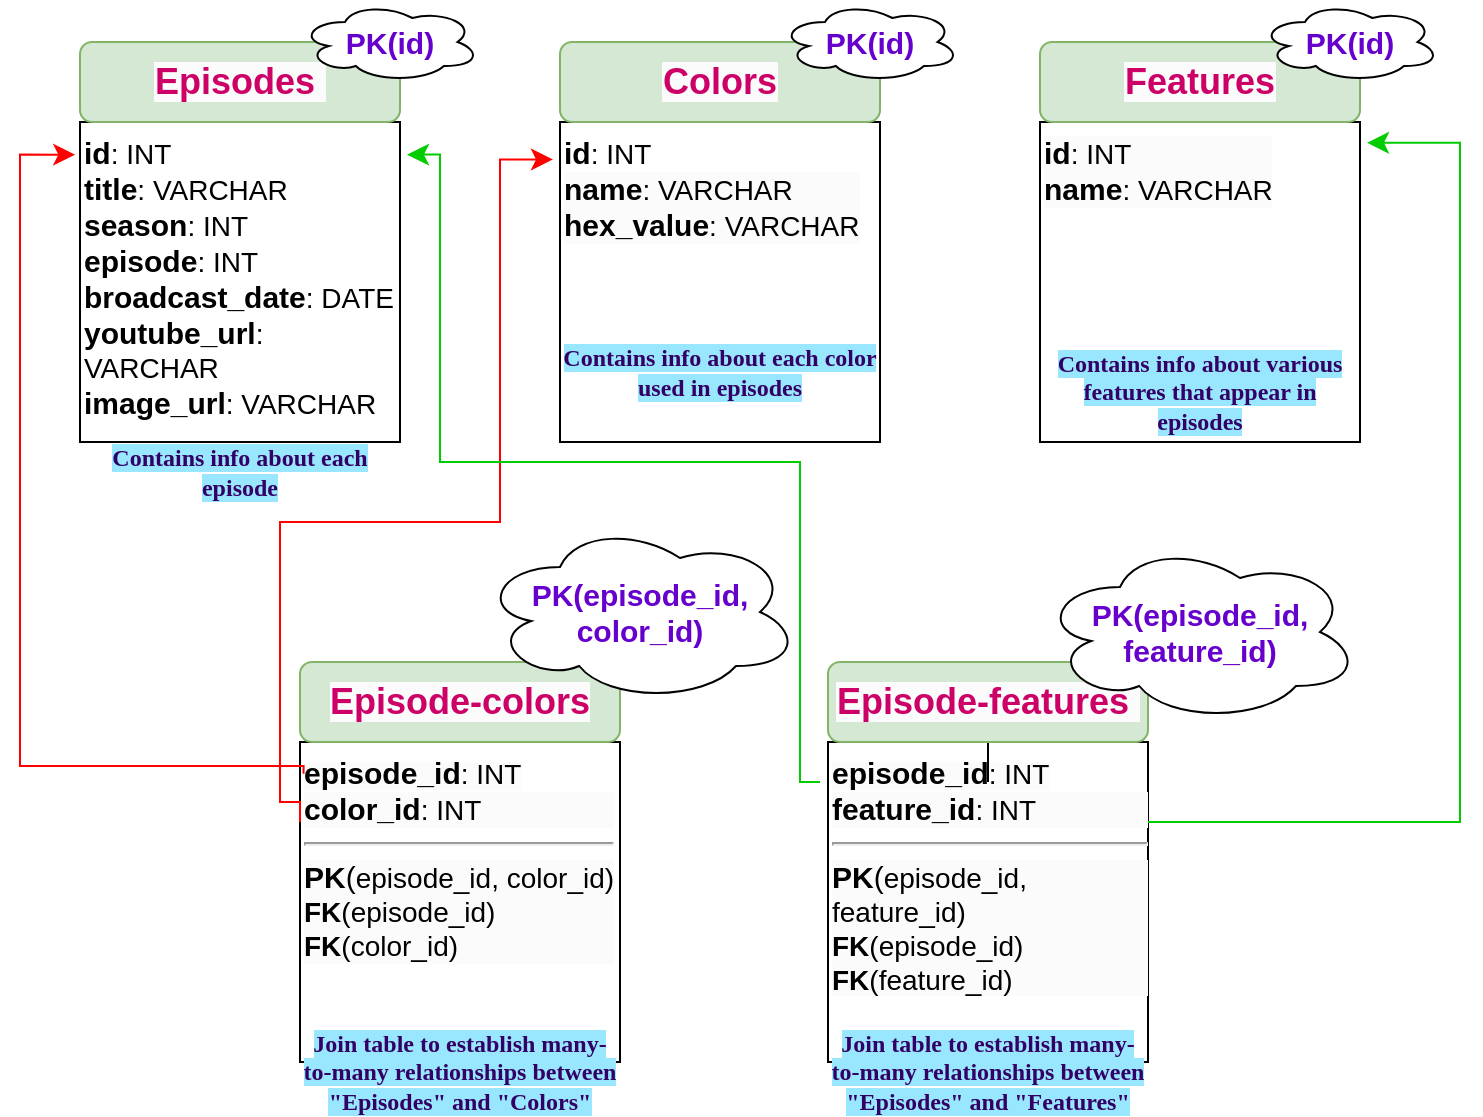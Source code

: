 <mxfile version="24.7.3" type="github">
  <diagram name="Страница — 1" id="gNsdggUAv6wqMfL3cF9R">
    <mxGraphModel dx="940" dy="866" grid="1" gridSize="10" guides="1" tooltips="1" connect="1" arrows="1" fold="1" page="1" pageScale="1" pageWidth="827" pageHeight="1169" math="0" shadow="0">
      <root>
        <mxCell id="0" />
        <mxCell id="1" parent="0" />
        <mxCell id="ET-WqSmqZq0KiV_rPKmN-1" value="&lt;font style=&quot;&quot;&gt;&lt;b style=&quot;&quot;&gt;&lt;font style=&quot;font-size: 15px;&quot;&gt;id&lt;/font&gt;&lt;/b&gt;&lt;span style=&quot;font-size: 14px;&quot;&gt;: INT&lt;/span&gt;&lt;/font&gt;&lt;div style=&quot;&quot;&gt;&lt;font style=&quot;&quot;&gt;&lt;b style=&quot;&quot;&gt;&lt;font style=&quot;font-size: 15px;&quot;&gt;title&lt;/font&gt;&lt;/b&gt;&lt;span style=&quot;font-size: 14px;&quot;&gt;: VARCHAR&lt;/span&gt;&lt;/font&gt;&lt;/div&gt;&lt;div style=&quot;&quot;&gt;&lt;font style=&quot;&quot;&gt;&lt;b style=&quot;&quot;&gt;&lt;font style=&quot;font-size: 15px;&quot;&gt;season&lt;/font&gt;&lt;/b&gt;&lt;span style=&quot;font-size: 14px;&quot;&gt;: INT&lt;/span&gt;&lt;/font&gt;&lt;/div&gt;&lt;div style=&quot;&quot;&gt;&lt;font style=&quot;font-size: 15px;&quot;&gt;&lt;b&gt;episode&lt;/b&gt;&lt;/font&gt;&lt;font style=&quot;font-size: 14px;&quot;&gt;: INT&lt;/font&gt;&lt;/div&gt;&lt;div style=&quot;&quot;&gt;&lt;font style=&quot;&quot;&gt;&lt;b style=&quot;&quot;&gt;&lt;font style=&quot;font-size: 15px;&quot;&gt;broadcast_date&lt;/font&gt;&lt;/b&gt;&lt;span style=&quot;font-size: 14px;&quot;&gt;: DATE&lt;/span&gt;&lt;/font&gt;&lt;/div&gt;&lt;div style=&quot;&quot;&gt;&lt;font style=&quot;&quot;&gt;&lt;b style=&quot;&quot;&gt;&lt;font style=&quot;font-size: 15px;&quot;&gt;youtube_url&lt;/font&gt;&lt;/b&gt;&lt;span style=&quot;font-size: 14px;&quot;&gt;: VARCHAR&lt;/span&gt;&lt;/font&gt;&lt;/div&gt;&lt;div style=&quot;&quot;&gt;&lt;font style=&quot;font-size: 15px;&quot;&gt;&lt;b&gt;image_url&lt;/b&gt;&lt;/font&gt;&lt;font style=&quot;font-size: 14px;&quot;&gt;: VARCHAR&lt;/font&gt;&lt;/div&gt;" style="whiteSpace=wrap;html=1;aspect=fixed;align=left;verticalAlign=top;" vertex="1" parent="1">
          <mxGeometry x="40" y="80" width="160" height="160" as="geometry" />
        </mxCell>
        <mxCell id="ET-WqSmqZq0KiV_rPKmN-2" value="&lt;font style=&quot;forced-color-adjust: none; color: rgb(0, 0, 0); font-family: Helvetica; font-size: 12px; font-style: normal; font-variant-ligatures: normal; font-variant-caps: normal; font-weight: 400; letter-spacing: normal; orphans: 2; text-indent: 0px; text-transform: none; widows: 2; word-spacing: 0px; -webkit-text-stroke-width: 0px; white-space: normal; background-color: rgb(251, 251, 251); text-decoration-thickness: initial; text-decoration-style: initial; text-decoration-color: initial;&quot;&gt;&lt;b style=&quot;forced-color-adjust: none;&quot;&gt;&lt;font style=&quot;forced-color-adjust: none; font-size: 15px;&quot;&gt;episode_id&lt;/font&gt;&lt;/b&gt;&lt;span style=&quot;forced-color-adjust: none; font-size: 14px;&quot;&gt;: INT&lt;/span&gt;&lt;/font&gt;&lt;div style=&quot;forced-color-adjust: none; color: rgb(0, 0, 0); font-family: Helvetica; font-style: normal; font-variant-ligatures: normal; font-variant-caps: normal; letter-spacing: normal; orphans: 2; text-indent: 0px; text-transform: none; widows: 2; word-spacing: 0px; -webkit-text-stroke-width: 0px; white-space: normal; background-color: rgb(251, 251, 251); text-decoration-thickness: initial; text-decoration-style: initial; text-decoration-color: initial;&quot;&gt;&lt;font style=&quot;forced-color-adjust: none;&quot;&gt;&lt;span style=&quot;forced-color-adjust: none; font-size: 15px;&quot;&gt;&lt;b&gt;color_id&lt;/b&gt;&lt;/span&gt;&lt;span style=&quot;font-size: 14px; font-weight: 400; forced-color-adjust: none;&quot;&gt;: INT&lt;/span&gt;&lt;/font&gt;&lt;/div&gt;&lt;div style=&quot;forced-color-adjust: none; color: rgb(0, 0, 0); font-family: Helvetica; font-style: normal; font-variant-ligatures: normal; font-variant-caps: normal; letter-spacing: normal; orphans: 2; text-indent: 0px; text-transform: none; widows: 2; word-spacing: 0px; -webkit-text-stroke-width: 0px; white-space: normal; background-color: rgb(251, 251, 251); text-decoration-thickness: initial; text-decoration-style: initial; text-decoration-color: initial;&quot;&gt;&lt;font style=&quot;forced-color-adjust: none;&quot;&gt;&lt;span style=&quot;font-size: 14px; font-weight: 400; forced-color-adjust: none;&quot;&gt;&lt;hr&gt;&lt;/span&gt;&lt;/font&gt;&lt;/div&gt;&lt;div style=&quot;forced-color-adjust: none; color: rgb(0, 0, 0); font-family: Helvetica; font-style: normal; font-variant-ligatures: normal; font-variant-caps: normal; letter-spacing: normal; orphans: 2; text-indent: 0px; text-transform: none; widows: 2; word-spacing: 0px; -webkit-text-stroke-width: 0px; white-space: normal; background-color: rgb(251, 251, 251); text-decoration-thickness: initial; text-decoration-style: initial; text-decoration-color: initial;&quot;&gt;&lt;font style=&quot;forced-color-adjust: none;&quot;&gt;&lt;span style=&quot;forced-color-adjust: none;&quot;&gt;&lt;span style=&quot;font-size: 15px;&quot;&gt;&lt;b&gt;PK&lt;/b&gt;(&lt;/span&gt;&lt;span style=&quot;font-size: 14px;&quot;&gt;episode_id, color_id)&lt;/span&gt;&lt;/span&gt;&lt;/font&gt;&lt;/div&gt;&lt;div style=&quot;forced-color-adjust: none; color: rgb(0, 0, 0); font-family: Helvetica; font-style: normal; font-variant-ligatures: normal; font-variant-caps: normal; letter-spacing: normal; orphans: 2; text-indent: 0px; text-transform: none; widows: 2; word-spacing: 0px; -webkit-text-stroke-width: 0px; white-space: normal; background-color: rgb(251, 251, 251); text-decoration-thickness: initial; text-decoration-style: initial; text-decoration-color: initial;&quot;&gt;&lt;font style=&quot;forced-color-adjust: none;&quot;&gt;&lt;span style=&quot;forced-color-adjust: none;&quot;&gt;&lt;span style=&quot;font-size: 14px;&quot;&gt;&lt;b&gt;FK&lt;/b&gt;(episode_id)&lt;/span&gt;&lt;/span&gt;&lt;/font&gt;&lt;/div&gt;&lt;div style=&quot;forced-color-adjust: none; color: rgb(0, 0, 0); font-family: Helvetica; font-style: normal; font-variant-ligatures: normal; font-variant-caps: normal; letter-spacing: normal; orphans: 2; text-indent: 0px; text-transform: none; widows: 2; word-spacing: 0px; -webkit-text-stroke-width: 0px; white-space: normal; background-color: rgb(251, 251, 251); text-decoration-thickness: initial; text-decoration-style: initial; text-decoration-color: initial;&quot;&gt;&lt;font style=&quot;forced-color-adjust: none;&quot;&gt;&lt;span style=&quot;forced-color-adjust: none;&quot;&gt;&lt;span style=&quot;font-size: 14px;&quot;&gt;&lt;b&gt;FK&lt;/b&gt;(color_id)&lt;/span&gt;&lt;/span&gt;&lt;/font&gt;&lt;/div&gt;" style="whiteSpace=wrap;html=1;aspect=fixed;align=left;verticalAlign=top;" vertex="1" parent="1">
          <mxGeometry x="150" y="390" width="160" height="160" as="geometry" />
        </mxCell>
        <mxCell id="ET-WqSmqZq0KiV_rPKmN-3" value="&lt;div style=&quot;&quot;&gt;&lt;b&gt;&lt;font style=&quot;font-size: 15px;&quot;&gt;id&lt;/font&gt;&lt;/b&gt;&lt;span style=&quot;font-size: 14px;&quot;&gt;: INT&lt;/span&gt;&lt;/div&gt;&lt;div style=&quot;forced-color-adjust: none; color: rgb(0, 0, 0); font-family: Helvetica; font-style: normal; font-variant-ligatures: normal; font-variant-caps: normal; letter-spacing: normal; orphans: 2; text-indent: 0px; text-transform: none; widows: 2; word-spacing: 0px; -webkit-text-stroke-width: 0px; white-space: normal; background-color: rgb(251, 251, 251); text-decoration-thickness: initial; text-decoration-style: initial; text-decoration-color: initial;&quot;&gt;&lt;font style=&quot;forced-color-adjust: none;&quot;&gt;&lt;span style=&quot;forced-color-adjust: none; font-size: 15px;&quot;&gt;&lt;b&gt;name&lt;/b&gt;&lt;/span&gt;&lt;span style=&quot;font-size: 14px; font-weight: 400; forced-color-adjust: none;&quot;&gt;: VARCHAR&lt;/span&gt;&lt;/font&gt;&lt;/div&gt;&lt;div style=&quot;forced-color-adjust: none; color: rgb(0, 0, 0); font-family: Helvetica; font-size: 12px; font-style: normal; font-variant-ligatures: normal; font-variant-caps: normal; font-weight: 400; letter-spacing: normal; orphans: 2; text-indent: 0px; text-transform: none; widows: 2; word-spacing: 0px; -webkit-text-stroke-width: 0px; white-space: normal; background-color: rgb(251, 251, 251); text-decoration-thickness: initial; text-decoration-style: initial; text-decoration-color: initial;&quot;&gt;&lt;font style=&quot;forced-color-adjust: none;&quot;&gt;&lt;b style=&quot;forced-color-adjust: none;&quot;&gt;&lt;font style=&quot;forced-color-adjust: none; font-size: 15px;&quot;&gt;hex_value&lt;/font&gt;&lt;/b&gt;&lt;span style=&quot;forced-color-adjust: none; font-size: 14px;&quot;&gt;: VARCHAR&lt;/span&gt;&lt;/font&gt;&lt;/div&gt;" style="whiteSpace=wrap;html=1;aspect=fixed;verticalAlign=top;align=left;" vertex="1" parent="1">
          <mxGeometry x="280" y="80" width="160" height="160" as="geometry" />
        </mxCell>
        <mxCell id="ET-WqSmqZq0KiV_rPKmN-4" value="&lt;font style=&quot;forced-color-adjust: none; color: rgb(0, 0, 0); font-family: Helvetica; font-size: 12px; font-style: normal; font-variant-ligatures: normal; font-variant-caps: normal; font-weight: 400; letter-spacing: normal; orphans: 2; text-indent: 0px; text-transform: none; widows: 2; word-spacing: 0px; -webkit-text-stroke-width: 0px; white-space: normal; text-decoration-thickness: initial; text-decoration-style: initial; text-decoration-color: initial; background-color: rgb(251, 251, 251);&quot;&gt;&lt;b style=&quot;forced-color-adjust: none;&quot;&gt;&lt;font style=&quot;forced-color-adjust: none; font-size: 15px;&quot;&gt;episode_id&lt;/font&gt;&lt;/b&gt;&lt;span style=&quot;forced-color-adjust: none; font-size: 14px;&quot;&gt;: INT&lt;/span&gt;&lt;/font&gt;&lt;div style=&quot;forced-color-adjust: none; color: rgb(0, 0, 0); font-family: Helvetica; font-size: 12px; font-style: normal; font-variant-ligatures: normal; font-variant-caps: normal; font-weight: 400; letter-spacing: normal; orphans: 2; text-indent: 0px; text-transform: none; widows: 2; word-spacing: 0px; -webkit-text-stroke-width: 0px; white-space: normal; text-decoration-thickness: initial; text-decoration-style: initial; text-decoration-color: initial; background-color: rgb(251, 251, 251);&quot;&gt;&lt;font style=&quot;forced-color-adjust: none;&quot;&gt;&lt;span style=&quot;forced-color-adjust: none; font-size: 15px;&quot;&gt;&lt;b style=&quot;forced-color-adjust: none;&quot;&gt;feature_id&lt;/b&gt;&lt;/span&gt;&lt;span style=&quot;forced-color-adjust: none; font-size: 14px; font-weight: 400;&quot;&gt;: INT&lt;/span&gt;&lt;/font&gt;&lt;/div&gt;&lt;div style=&quot;forced-color-adjust: none; color: rgb(0, 0, 0); font-family: Helvetica; font-size: 12px; font-style: normal; font-variant-ligatures: normal; font-variant-caps: normal; font-weight: 400; letter-spacing: normal; orphans: 2; text-indent: 0px; text-transform: none; widows: 2; word-spacing: 0px; -webkit-text-stroke-width: 0px; white-space: normal; text-decoration-thickness: initial; text-decoration-style: initial; text-decoration-color: initial; background-color: rgb(251, 251, 251);&quot;&gt;&lt;font style=&quot;forced-color-adjust: none;&quot;&gt;&lt;span style=&quot;forced-color-adjust: none; font-size: 14px; font-weight: 400;&quot;&gt;&lt;hr style=&quot;forced-color-adjust: none;&quot;&gt;&lt;/span&gt;&lt;/font&gt;&lt;/div&gt;&lt;div style=&quot;forced-color-adjust: none; color: rgb(0, 0, 0); font-family: Helvetica; font-size: 12px; font-style: normal; font-variant-ligatures: normal; font-variant-caps: normal; font-weight: 400; letter-spacing: normal; orphans: 2; text-indent: 0px; text-transform: none; widows: 2; word-spacing: 0px; -webkit-text-stroke-width: 0px; white-space: normal; text-decoration-thickness: initial; text-decoration-style: initial; text-decoration-color: initial; background-color: rgb(251, 251, 251);&quot;&gt;&lt;font style=&quot;forced-color-adjust: none;&quot;&gt;&lt;span style=&quot;forced-color-adjust: none;&quot;&gt;&lt;span style=&quot;forced-color-adjust: none; font-size: 15px;&quot;&gt;&lt;b style=&quot;forced-color-adjust: none;&quot;&gt;PK&lt;/b&gt;(&lt;/span&gt;&lt;span style=&quot;forced-color-adjust: none; font-size: 14px;&quot;&gt;episode_id, feature_id)&lt;/span&gt;&lt;/span&gt;&lt;/font&gt;&lt;/div&gt;&lt;div style=&quot;forced-color-adjust: none; color: rgb(0, 0, 0); font-family: Helvetica; font-size: 12px; font-style: normal; font-variant-ligatures: normal; font-variant-caps: normal; font-weight: 400; letter-spacing: normal; orphans: 2; text-indent: 0px; text-transform: none; widows: 2; word-spacing: 0px; -webkit-text-stroke-width: 0px; white-space: normal; text-decoration-thickness: initial; text-decoration-style: initial; text-decoration-color: initial; background-color: rgb(251, 251, 251);&quot;&gt;&lt;font style=&quot;forced-color-adjust: none;&quot;&gt;&lt;span style=&quot;forced-color-adjust: none;&quot;&gt;&lt;span style=&quot;forced-color-adjust: none; font-size: 14px;&quot;&gt;&lt;b style=&quot;forced-color-adjust: none;&quot;&gt;FK&lt;/b&gt;(episode_id)&lt;/span&gt;&lt;/span&gt;&lt;/font&gt;&lt;/div&gt;&lt;div style=&quot;forced-color-adjust: none; color: rgb(0, 0, 0); font-family: Helvetica; font-size: 12px; font-style: normal; font-variant-ligatures: normal; font-variant-caps: normal; font-weight: 400; letter-spacing: normal; orphans: 2; text-indent: 0px; text-transform: none; widows: 2; word-spacing: 0px; -webkit-text-stroke-width: 0px; white-space: normal; text-decoration-thickness: initial; text-decoration-style: initial; text-decoration-color: initial; background-color: rgb(251, 251, 251);&quot;&gt;&lt;font style=&quot;forced-color-adjust: none;&quot;&gt;&lt;span style=&quot;forced-color-adjust: none;&quot;&gt;&lt;span style=&quot;forced-color-adjust: none; font-size: 14px;&quot;&gt;&lt;b style=&quot;forced-color-adjust: none;&quot;&gt;FK&lt;/b&gt;(feature_id)&lt;/span&gt;&lt;/span&gt;&lt;/font&gt;&lt;/div&gt;" style="whiteSpace=wrap;html=1;aspect=fixed;verticalAlign=top;align=left;" vertex="1" parent="1">
          <mxGeometry x="414" y="390" width="160" height="160" as="geometry" />
        </mxCell>
        <mxCell id="ET-WqSmqZq0KiV_rPKmN-5" value="&lt;div style=&quot;forced-color-adjust: none; color: rgb(0, 0, 0); font-family: Helvetica; font-size: 12px; font-style: normal; font-variant-ligatures: normal; font-variant-caps: normal; font-weight: 400; letter-spacing: normal; orphans: 2; text-indent: 0px; text-transform: none; widows: 2; word-spacing: 0px; -webkit-text-stroke-width: 0px; white-space: normal; background-color: rgb(251, 251, 251); text-decoration-thickness: initial; text-decoration-style: initial; text-decoration-color: initial;&quot;&gt;&lt;b style=&quot;forced-color-adjust: none;&quot;&gt;&lt;font style=&quot;forced-color-adjust: none; font-size: 15px;&quot;&gt;id&lt;/font&gt;&lt;/b&gt;&lt;span style=&quot;forced-color-adjust: none; font-size: 14px;&quot;&gt;: INT&lt;/span&gt;&lt;/div&gt;&lt;div style=&quot;forced-color-adjust: none; color: rgb(0, 0, 0); font-family: Helvetica; font-size: 12px; font-style: normal; font-variant-ligatures: normal; font-variant-caps: normal; font-weight: 400; letter-spacing: normal; orphans: 2; text-indent: 0px; text-transform: none; widows: 2; word-spacing: 0px; -webkit-text-stroke-width: 0px; white-space: normal; text-decoration-thickness: initial; text-decoration-style: initial; text-decoration-color: initial; background-color: rgb(251, 251, 251);&quot;&gt;&lt;font style=&quot;forced-color-adjust: none;&quot;&gt;&lt;span style=&quot;forced-color-adjust: none; font-size: 15px;&quot;&gt;&lt;b style=&quot;forced-color-adjust: none;&quot;&gt;name&lt;/b&gt;&lt;/span&gt;&lt;span style=&quot;forced-color-adjust: none; font-size: 14px; font-weight: 400;&quot;&gt;: VARCHAR&lt;/span&gt;&lt;/font&gt;&lt;/div&gt;" style="whiteSpace=wrap;html=1;aspect=fixed;verticalAlign=top;align=left;" vertex="1" parent="1">
          <mxGeometry x="520" y="80" width="160" height="160" as="geometry" />
        </mxCell>
        <mxCell id="ET-WqSmqZq0KiV_rPKmN-7" value="&lt;meta charset=&quot;utf-8&quot;&gt;&lt;span style=&quot;color: rgb(204, 0, 102); font-family: Helvetica; font-size: 18px; font-style: normal; font-variant-ligatures: normal; font-variant-caps: normal; font-weight: 700; letter-spacing: normal; orphans: 2; text-align: center; text-indent: 0px; text-transform: none; widows: 2; word-spacing: 0px; -webkit-text-stroke-width: 0px; white-space: normal; background-color: rgb(251, 251, 251); text-decoration-thickness: initial; text-decoration-style: initial; text-decoration-color: initial; display: inline !important; float: none;&quot;&gt;Episodes&amp;nbsp;&lt;/span&gt;" style="rounded=1;whiteSpace=wrap;html=1;fillColor=#d5e8d4;strokeColor=#82b366;fontStyle=1;align=center;" vertex="1" parent="1">
          <mxGeometry x="40" y="40" width="160" height="40" as="geometry" />
        </mxCell>
        <mxCell id="ET-WqSmqZq0KiV_rPKmN-8" value="&lt;span style=&quot;color: rgb(204, 0, 102); font-family: Helvetica; font-size: 18px; font-style: normal; font-variant-ligatures: normal; font-variant-caps: normal; font-weight: 700; letter-spacing: normal; orphans: 2; text-align: center; text-indent: 0px; text-transform: none; widows: 2; word-spacing: 0px; -webkit-text-stroke-width: 0px; white-space: normal; background-color: rgb(251, 251, 251); text-decoration-thickness: initial; text-decoration-style: initial; text-decoration-color: initial; display: inline !important; float: none;&quot;&gt;Colors&lt;/span&gt;" style="rounded=1;whiteSpace=wrap;html=1;fillColor=#d5e8d4;strokeColor=#82b366;" vertex="1" parent="1">
          <mxGeometry x="280" y="40" width="160" height="40" as="geometry" />
        </mxCell>
        <mxCell id="ET-WqSmqZq0KiV_rPKmN-9" value="&lt;span style=&quot;color: rgb(204, 0, 102); font-family: Helvetica; font-size: 18px; font-style: normal; font-variant-ligatures: normal; font-variant-caps: normal; font-weight: 700; letter-spacing: normal; orphans: 2; text-align: center; text-indent: 0px; text-transform: none; widows: 2; word-spacing: 0px; -webkit-text-stroke-width: 0px; white-space: normal; background-color: rgb(251, 251, 251); text-decoration-thickness: initial; text-decoration-style: initial; text-decoration-color: initial; display: inline !important; float: none;&quot;&gt;Features&lt;/span&gt;" style="rounded=1;whiteSpace=wrap;html=1;fillColor=#d5e8d4;strokeColor=#82b366;" vertex="1" parent="1">
          <mxGeometry x="520" y="40" width="160" height="40" as="geometry" />
        </mxCell>
        <mxCell id="ET-WqSmqZq0KiV_rPKmN-10" value="&lt;span style=&quot;color: rgb(204, 0, 102); font-family: Helvetica; font-size: 18px; font-style: normal; font-variant-ligatures: normal; font-variant-caps: normal; font-weight: 700; letter-spacing: normal; orphans: 2; text-align: center; text-indent: 0px; text-transform: none; widows: 2; word-spacing: 0px; -webkit-text-stroke-width: 0px; white-space: normal; background-color: rgb(251, 251, 251); text-decoration-thickness: initial; text-decoration-style: initial; text-decoration-color: initial; display: inline !important; float: none;&quot;&gt;Episode-colors&lt;/span&gt;" style="rounded=1;whiteSpace=wrap;html=1;fillColor=#d5e8d4;strokeColor=#82b366;" vertex="1" parent="1">
          <mxGeometry x="150" y="350" width="160" height="40" as="geometry" />
        </mxCell>
        <mxCell id="ET-WqSmqZq0KiV_rPKmN-16" style="edgeStyle=orthogonalEdgeStyle;rounded=0;orthogonalLoop=1;jettySize=auto;html=1;" edge="1" parent="1" source="ET-WqSmqZq0KiV_rPKmN-11" target="ET-WqSmqZq0KiV_rPKmN-4">
          <mxGeometry relative="1" as="geometry" />
        </mxCell>
        <mxCell id="ET-WqSmqZq0KiV_rPKmN-11" value="&lt;span style=&quot;color: rgb(204, 0, 102); font-family: Helvetica; font-size: 18px; font-style: normal; font-variant-ligatures: normal; font-variant-caps: normal; font-weight: 700; letter-spacing: normal; orphans: 2; text-align: center; text-indent: 0px; text-transform: none; widows: 2; word-spacing: 0px; -webkit-text-stroke-width: 0px; white-space: normal; background-color: rgb(251, 251, 251); text-decoration-thickness: initial; text-decoration-style: initial; text-decoration-color: initial; display: inline !important; float: none;&quot;&gt;Episode-features&amp;nbsp;&lt;/span&gt;" style="rounded=1;whiteSpace=wrap;html=1;fillColor=#d5e8d4;strokeColor=#82b366;fontStyle=1" vertex="1" parent="1">
          <mxGeometry x="414" y="350" width="160" height="40" as="geometry" />
        </mxCell>
        <mxCell id="ET-WqSmqZq0KiV_rPKmN-12" value="&lt;font color=&quot;#6600cc&quot; style=&quot;font-size: 15px;&quot;&gt;&lt;b&gt;PK(id)&lt;/b&gt;&lt;/font&gt;" style="ellipse;shape=cloud;whiteSpace=wrap;html=1;" vertex="1" parent="1">
          <mxGeometry x="150" y="20" width="90" height="40" as="geometry" />
        </mxCell>
        <mxCell id="ET-WqSmqZq0KiV_rPKmN-13" value="&lt;font color=&quot;#6600cc&quot; style=&quot;font-size: 15px;&quot;&gt;&lt;b&gt;PK(id)&lt;/b&gt;&lt;/font&gt;" style="ellipse;shape=cloud;whiteSpace=wrap;html=1;" vertex="1" parent="1">
          <mxGeometry x="390" y="20" width="90" height="40" as="geometry" />
        </mxCell>
        <mxCell id="ET-WqSmqZq0KiV_rPKmN-14" value="&lt;font color=&quot;#6600cc&quot; style=&quot;font-size: 15px;&quot;&gt;&lt;b&gt;PK(id)&lt;/b&gt;&lt;/font&gt;" style="ellipse;shape=cloud;whiteSpace=wrap;html=1;" vertex="1" parent="1">
          <mxGeometry x="630" y="20" width="90" height="40" as="geometry" />
        </mxCell>
        <mxCell id="ET-WqSmqZq0KiV_rPKmN-17" value="&lt;font color=&quot;#330066&quot; face=&quot;Comic Sans MS&quot;&gt;&lt;b style=&quot;background-color: rgb(153, 230, 255);&quot;&gt;Contains info about each episode&lt;/b&gt;&lt;/font&gt;" style="text;html=1;align=center;verticalAlign=middle;whiteSpace=wrap;rounded=0;" vertex="1" parent="1">
          <mxGeometry x="40" y="240" width="160" height="30" as="geometry" />
        </mxCell>
        <mxCell id="ET-WqSmqZq0KiV_rPKmN-18" value="&lt;font color=&quot;#330066&quot; face=&quot;Comic Sans MS&quot;&gt;&lt;b style=&quot;background-color: rgb(153, 230, 255);&quot;&gt;Contains info about each color used in episodes&lt;/b&gt;&lt;/font&gt;" style="text;html=1;align=center;verticalAlign=middle;whiteSpace=wrap;rounded=0;" vertex="1" parent="1">
          <mxGeometry x="280" y="190" width="160" height="30" as="geometry" />
        </mxCell>
        <mxCell id="ET-WqSmqZq0KiV_rPKmN-19" value="&lt;font color=&quot;#330066&quot; face=&quot;Comic Sans MS&quot;&gt;&lt;b style=&quot;background-color: rgb(153, 230, 255);&quot;&gt;Contains info about various features that appear in episodes&lt;/b&gt;&lt;/font&gt;" style="text;html=1;align=center;verticalAlign=middle;whiteSpace=wrap;rounded=0;" vertex="1" parent="1">
          <mxGeometry x="520" y="200" width="160" height="30" as="geometry" />
        </mxCell>
        <mxCell id="ET-WqSmqZq0KiV_rPKmN-20" value="&lt;font face=&quot;Comic Sans MS&quot; color=&quot;#330066&quot;&gt;&lt;span style=&quot;background-color: rgb(153, 230, 255);&quot;&gt;&lt;b&gt;Join table to establish many-to-many relationships between &quot;Episodes&quot; and &quot;Colors&quot;&lt;/b&gt;&lt;/span&gt;&lt;/font&gt;" style="text;html=1;align=center;verticalAlign=middle;whiteSpace=wrap;rounded=0;" vertex="1" parent="1">
          <mxGeometry x="150" y="540" width="160" height="30" as="geometry" />
        </mxCell>
        <mxCell id="ET-WqSmqZq0KiV_rPKmN-22" value="&lt;font face=&quot;Comic Sans MS&quot; color=&quot;#330066&quot;&gt;&lt;span style=&quot;background-color: rgb(153, 230, 255);&quot;&gt;&lt;b&gt;Join table to establish many-to-many relationships between &quot;Episodes&quot; and &quot;Features&quot;&lt;/b&gt;&lt;/span&gt;&lt;/font&gt;" style="text;html=1;align=center;verticalAlign=middle;whiteSpace=wrap;rounded=0;" vertex="1" parent="1">
          <mxGeometry x="414" y="540" width="160" height="30" as="geometry" />
        </mxCell>
        <mxCell id="ET-WqSmqZq0KiV_rPKmN-23" value="&lt;font color=&quot;#6600cc&quot; style=&quot;font-size: 15px;&quot;&gt;&lt;b&gt;PK(episode_id,&lt;/b&gt;&lt;/font&gt;&lt;div&gt;&lt;font color=&quot;#6600cc&quot; style=&quot;font-size: 15px;&quot;&gt;&lt;b&gt;color_id)&lt;/b&gt;&lt;/font&gt;&lt;/div&gt;" style="ellipse;shape=cloud;whiteSpace=wrap;html=1;" vertex="1" parent="1">
          <mxGeometry x="240" y="280" width="160" height="90" as="geometry" />
        </mxCell>
        <mxCell id="ET-WqSmqZq0KiV_rPKmN-26" value="&lt;font color=&quot;#6600cc&quot; style=&quot;font-size: 15px;&quot;&gt;&lt;b&gt;PK(episode_id,&lt;/b&gt;&lt;/font&gt;&lt;div&gt;&lt;font color=&quot;#6600cc&quot; style=&quot;font-size: 15px;&quot;&gt;&lt;b&gt;feature_id)&lt;/b&gt;&lt;/font&gt;&lt;/div&gt;" style="ellipse;shape=cloud;whiteSpace=wrap;html=1;" vertex="1" parent="1">
          <mxGeometry x="520" y="290" width="160" height="90" as="geometry" />
        </mxCell>
        <mxCell id="ET-WqSmqZq0KiV_rPKmN-32" value="" style="edgeStyle=segmentEdgeStyle;endArrow=classic;html=1;curved=0;rounded=0;endSize=8;startSize=8;sourcePerimeterSpacing=0;targetPerimeterSpacing=0;exitX=0.011;exitY=0.099;exitDx=0;exitDy=0;exitPerimeter=0;entryX=-0.015;entryY=0.102;entryDx=0;entryDy=0;entryPerimeter=0;fontColor=#FF0000;labelBorderColor=#FF0000;strokeColor=#FF0000;" edge="1" parent="1" source="ET-WqSmqZq0KiV_rPKmN-2" target="ET-WqSmqZq0KiV_rPKmN-1">
          <mxGeometry width="100" relative="1" as="geometry">
            <mxPoint x="90" y="380" as="sourcePoint" />
            <mxPoint x="20" y="290" as="targetPoint" />
            <Array as="points">
              <mxPoint x="152" y="402" />
              <mxPoint x="10" y="402" />
              <mxPoint x="10" y="96" />
            </Array>
          </mxGeometry>
        </mxCell>
        <mxCell id="ET-WqSmqZq0KiV_rPKmN-34" value="" style="edgeStyle=segmentEdgeStyle;endArrow=classic;html=1;curved=0;rounded=0;endSize=8;startSize=8;sourcePerimeterSpacing=0;targetPerimeterSpacing=0;entryX=-0.022;entryY=0.117;entryDx=0;entryDy=0;entryPerimeter=0;exitX=0;exitY=0.25;exitDx=0;exitDy=0;strokeColor=#FF0000;" edge="1" parent="1" source="ET-WqSmqZq0KiV_rPKmN-2" target="ET-WqSmqZq0KiV_rPKmN-3">
          <mxGeometry width="100" relative="1" as="geometry">
            <mxPoint x="90" y="410" as="sourcePoint" />
            <mxPoint x="190" y="450" as="targetPoint" />
            <Array as="points">
              <mxPoint x="150" y="420" />
              <mxPoint x="140" y="420" />
              <mxPoint x="140" y="280" />
              <mxPoint x="250" y="280" />
              <mxPoint x="250" y="99" />
            </Array>
          </mxGeometry>
        </mxCell>
        <mxCell id="ET-WqSmqZq0KiV_rPKmN-35" value="" style="edgeStyle=segmentEdgeStyle;endArrow=classic;html=1;curved=0;rounded=0;endSize=8;startSize=8;sourcePerimeterSpacing=0;targetPerimeterSpacing=0;entryX=1.022;entryY=0.102;entryDx=0;entryDy=0;entryPerimeter=0;strokeColor=#00CC00;" edge="1" parent="1" target="ET-WqSmqZq0KiV_rPKmN-1">
          <mxGeometry width="100" relative="1" as="geometry">
            <mxPoint x="410" y="410" as="sourcePoint" />
            <mxPoint x="440" y="430" as="targetPoint" />
            <Array as="points">
              <mxPoint x="400" y="410" />
              <mxPoint x="400" y="250" />
              <mxPoint x="220" y="250" />
              <mxPoint x="220" y="96" />
            </Array>
          </mxGeometry>
        </mxCell>
        <mxCell id="ET-WqSmqZq0KiV_rPKmN-37" value="" style="edgeStyle=segmentEdgeStyle;endArrow=classic;html=1;curved=0;rounded=0;endSize=8;startSize=8;sourcePerimeterSpacing=0;targetPerimeterSpacing=0;entryX=1.022;entryY=0.065;entryDx=0;entryDy=0;entryPerimeter=0;strokeColor=#00CC00;" edge="1" parent="1" source="ET-WqSmqZq0KiV_rPKmN-4" target="ET-WqSmqZq0KiV_rPKmN-5">
          <mxGeometry width="100" relative="1" as="geometry">
            <mxPoint x="540" y="410" as="sourcePoint" />
            <mxPoint x="710" y="100" as="targetPoint" />
            <Array as="points">
              <mxPoint x="730" y="430" />
              <mxPoint x="730" y="90" />
            </Array>
          </mxGeometry>
        </mxCell>
      </root>
    </mxGraphModel>
  </diagram>
</mxfile>
